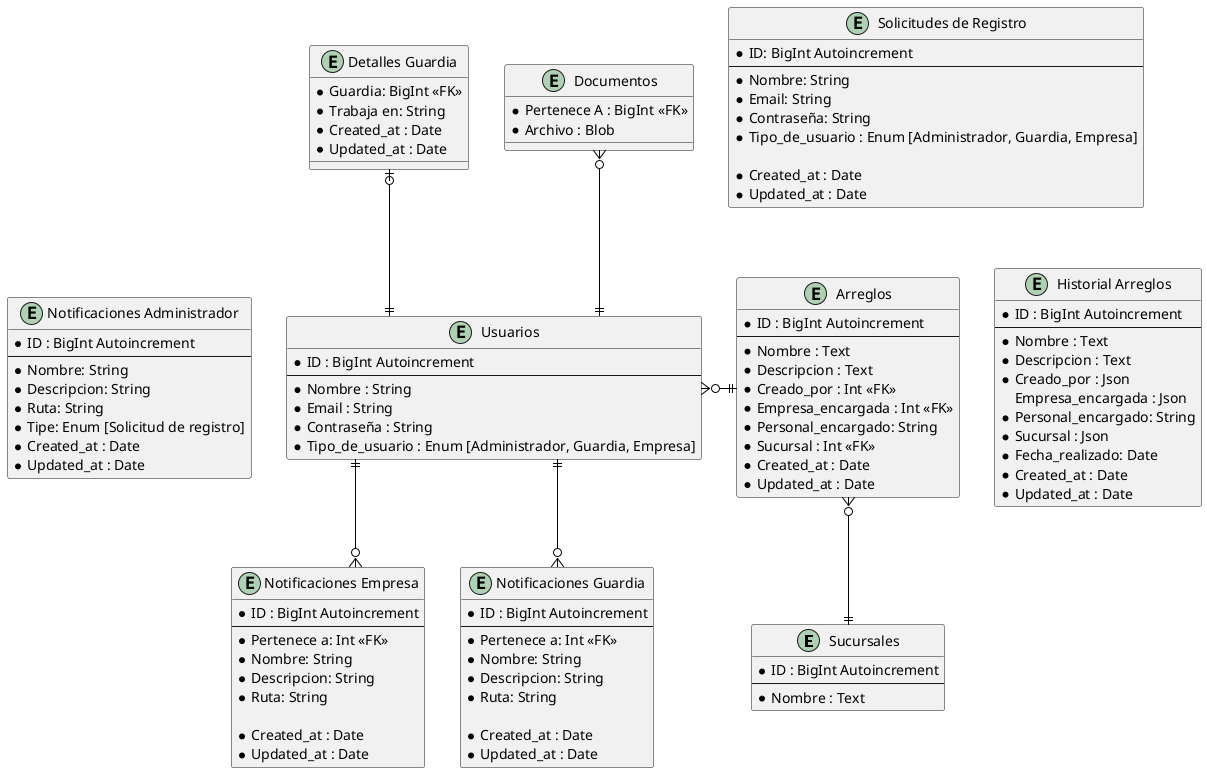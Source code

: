 @startuml "Diagrama_de_la_Base_de_datos"

skinparam {
	BackgroundColor white
	LineType Ortho
	ArrowColor Black
	Entity {
		FontColor Black
		BackgroundColor White
		BorderColor Black
	}
}

entity "Sucursales" {
    * ID : BigInt Autoincrement
	--
	* Nombre : Text
}

entity "Documentos" {
	* Pertenece A : BigInt <<FK>>
	* Archivo : Blob
}

entity "Usuarios" {
    * ID : BigInt Autoincrement
    --
    * Nombre : String
    * Email : String
    * Contraseña : String
    * Tipo_de_usuario : Enum [Administrador, Guardia, Empresa]
}

entity "Solicitudes de Registro" {
    * ID: BigInt Autoincrement
    --
    * Nombre: String
    * Email: String
    * Contraseña: String
    * Tipo_de_usuario : Enum [Administrador, Guardia, Empresa]

    * Created_at : Date
	* Updated_at : Date
}

entity "Detalles Guardia" {
    * Guardia: BigInt <<FK>>
    * Trabaja en: String
    * Created_at : Date
	* Updated_at : Date
}

entity "Notificaciones Administrador" {
    * ID : BigInt Autoincrement
    --
    * Nombre: String
    * Descripcion: String
    * Ruta: String
    * Tipe: Enum [Solicitud de registro]
    * Created_at : Date
	* Updated_at : Date
}

entity "Notificaciones Empresa" {
    * ID : BigInt Autoincrement
    --
    * Pertenece a: Int <<FK>>
    * Nombre: String
    * Descripcion: String
    * Ruta: String

    * Created_at : Date
	* Updated_at : Date
}

entity "Notificaciones Guardia" {
    * ID : BigInt Autoincrement
    --
    * Pertenece a: Int <<FK>>
    * Nombre: String
    * Descripcion: String
    * Ruta: String

    * Created_at : Date
	* Updated_at : Date
}

entity "Arreglos" {
	* ID : BigInt Autoincrement
	--
	* Nombre : Text
	* Descripcion : Text
	* Creado_por : Int <<FK>>
    * Empresa_encargada : Int <<FK>>
    * Personal_encargado: String
    * Sucursal : Int <<FK>>
    * Created_at : Date
	* Updated_at : Date
}

entity "Historial Arreglos" {
	* ID : BigInt Autoincrement
	--
	* Nombre : Text
	* Descripcion : Text
    * Creado_por : Json
      Empresa_encargada : Json
    * Personal_encargado: String
    * Sucursal : Json
    * Fecha_realizado: Date
    * Created_at : Date
	* Updated_at : Date
}


' Añadiendo las relaciones:
"Usuarios" ||-u-o{ "Documentos"
"Usuarios" ||-u-o| "Detalles Guardia"
"Usuarios" }o-r-|| "Arreglos"
"Usuarios" ||-d-o{ "Notificaciones Empresa"
"Usuarios" ||-d-o{ "Notificaciones Guardia"
"Arreglos" }o-d-|| "Sucursales"
"Arreglos" -[hidden]r- "Historial Arreglos"
"Usuarios" -[hidden]l- "Notificaciones Administrador"

' Puedo poner ':' despues de una relacion pa poner comentario en el medio

@enduml
